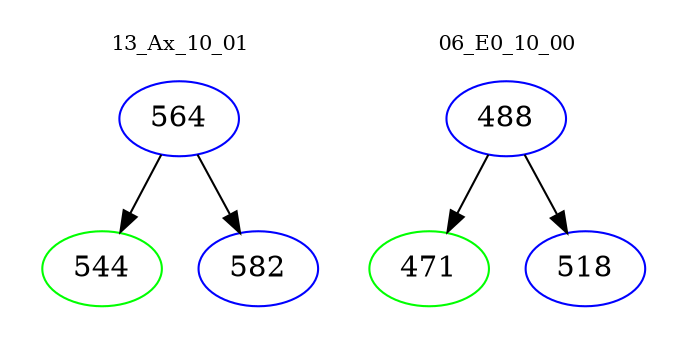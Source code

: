 digraph{
subgraph cluster_0 {
color = white
label = "13_Ax_10_01";
fontsize=10;
T0_564 [label="564", color="blue"]
T0_564 -> T0_544 [color="black"]
T0_544 [label="544", color="green"]
T0_564 -> T0_582 [color="black"]
T0_582 [label="582", color="blue"]
}
subgraph cluster_1 {
color = white
label = "06_E0_10_00";
fontsize=10;
T1_488 [label="488", color="blue"]
T1_488 -> T1_471 [color="black"]
T1_471 [label="471", color="green"]
T1_488 -> T1_518 [color="black"]
T1_518 [label="518", color="blue"]
}
}
